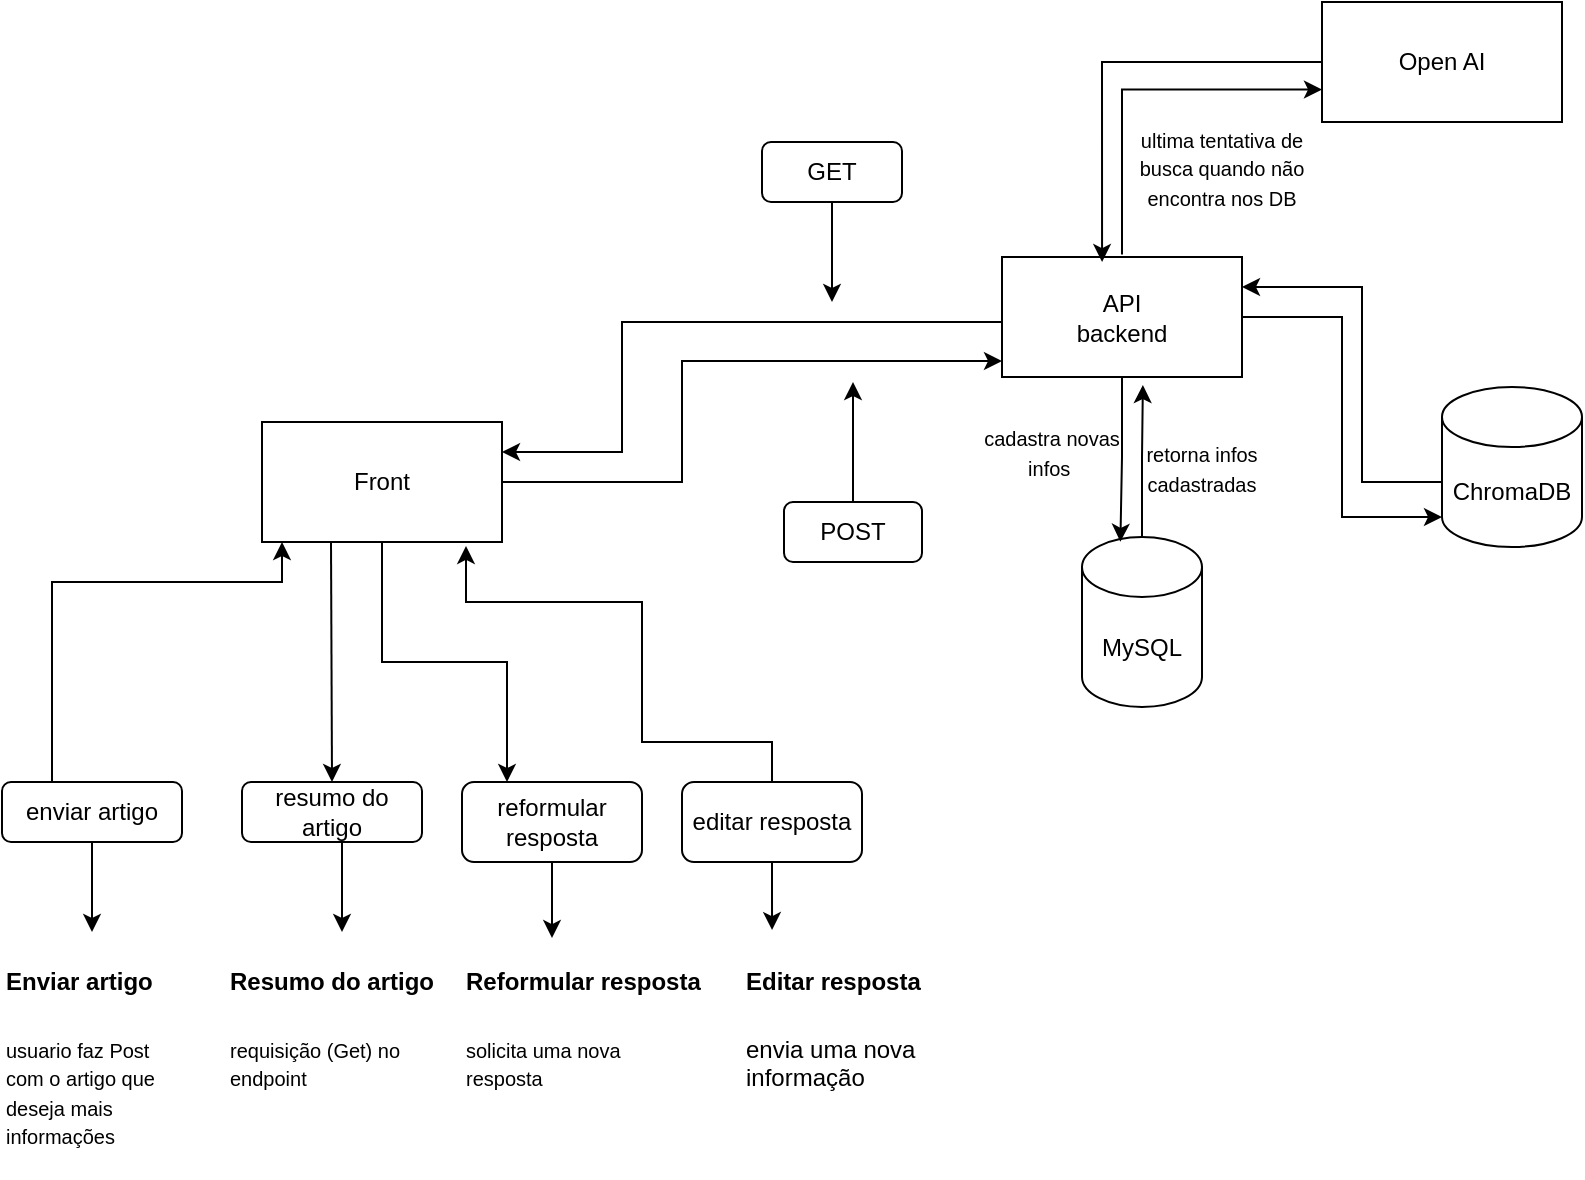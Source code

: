 <mxfile version="24.0.5" type="github">
  <diagram name="Página-1" id="PURvz3INvcAActH_-71H">
    <mxGraphModel dx="1050" dy="583" grid="1" gridSize="10" guides="1" tooltips="1" connect="1" arrows="1" fold="1" page="1" pageScale="1" pageWidth="827" pageHeight="1169" math="0" shadow="0">
      <root>
        <mxCell id="0" />
        <mxCell id="1" parent="0" />
        <mxCell id="T1EZdCeUYWJgKR14N5VD-58" style="edgeStyle=orthogonalEdgeStyle;rounded=0;orthogonalLoop=1;jettySize=auto;html=1;entryX=0.5;entryY=0;entryDx=0;entryDy=0;" edge="1" parent="1" target="T1EZdCeUYWJgKR14N5VD-17">
          <mxGeometry relative="1" as="geometry">
            <mxPoint x="174.5" y="290" as="sourcePoint" />
            <mxPoint x="174.5" y="400" as="targetPoint" />
            <Array as="points" />
          </mxGeometry>
        </mxCell>
        <mxCell id="T1EZdCeUYWJgKR14N5VD-59" style="edgeStyle=orthogonalEdgeStyle;rounded=0;orthogonalLoop=1;jettySize=auto;html=1;entryX=0.25;entryY=0;entryDx=0;entryDy=0;" edge="1" parent="1" source="T1EZdCeUYWJgKR14N5VD-1" target="T1EZdCeUYWJgKR14N5VD-21">
          <mxGeometry relative="1" as="geometry" />
        </mxCell>
        <mxCell id="T1EZdCeUYWJgKR14N5VD-1" value="Front" style="rounded=0;whiteSpace=wrap;html=1;" vertex="1" parent="1">
          <mxGeometry x="140" y="230" width="120" height="60" as="geometry" />
        </mxCell>
        <mxCell id="T1EZdCeUYWJgKR14N5VD-11" style="edgeStyle=orthogonalEdgeStyle;rounded=0;orthogonalLoop=1;jettySize=auto;html=1;exitX=0;exitY=0.5;exitDx=0;exitDy=0;entryX=1;entryY=0.25;entryDx=0;entryDy=0;" edge="1" parent="1" source="T1EZdCeUYWJgKR14N5VD-2">
          <mxGeometry relative="1" as="geometry">
            <mxPoint x="260" y="245" as="targetPoint" />
            <mxPoint x="490" y="180" as="sourcePoint" />
            <Array as="points">
              <mxPoint x="510" y="180" />
              <mxPoint x="320" y="180" />
              <mxPoint x="320" y="245" />
            </Array>
          </mxGeometry>
        </mxCell>
        <mxCell id="T1EZdCeUYWJgKR14N5VD-116" style="edgeStyle=orthogonalEdgeStyle;rounded=0;orthogonalLoop=1;jettySize=auto;html=1;entryX=0;entryY=0.75;entryDx=0;entryDy=0;" edge="1" parent="1">
          <mxGeometry relative="1" as="geometry">
            <mxPoint x="570" y="146.25" as="sourcePoint" />
            <mxPoint x="670" y="63.75" as="targetPoint" />
            <Array as="points">
              <mxPoint x="570" y="64" />
            </Array>
          </mxGeometry>
        </mxCell>
        <mxCell id="T1EZdCeUYWJgKR14N5VD-2" value="API&lt;div&gt;backend&lt;/div&gt;" style="rounded=0;whiteSpace=wrap;html=1;" vertex="1" parent="1">
          <mxGeometry x="510" y="147.5" width="120" height="60" as="geometry" />
        </mxCell>
        <mxCell id="T1EZdCeUYWJgKR14N5VD-3" value="" style="shape=cylinder3;whiteSpace=wrap;html=1;boundedLbl=1;backgroundOutline=1;size=15;" vertex="1" parent="1">
          <mxGeometry x="550" y="287.5" width="60" height="85" as="geometry" />
        </mxCell>
        <mxCell id="T1EZdCeUYWJgKR14N5VD-19" style="edgeStyle=orthogonalEdgeStyle;rounded=0;orthogonalLoop=1;jettySize=auto;html=1;exitX=0.5;exitY=1;exitDx=0;exitDy=0;" edge="1" parent="1" source="T1EZdCeUYWJgKR14N5VD-7" target="T1EZdCeUYWJgKR14N5VD-9">
          <mxGeometry relative="1" as="geometry">
            <Array as="points">
              <mxPoint x="50" y="495" />
              <mxPoint x="50" y="495" />
            </Array>
          </mxGeometry>
        </mxCell>
        <mxCell id="T1EZdCeUYWJgKR14N5VD-32" style="edgeStyle=orthogonalEdgeStyle;rounded=0;orthogonalLoop=1;jettySize=auto;html=1;entryX=0.25;entryY=1;entryDx=0;entryDy=0;exitX=0.25;exitY=0;exitDx=0;exitDy=0;" edge="1" parent="1" source="T1EZdCeUYWJgKR14N5VD-7">
          <mxGeometry relative="1" as="geometry">
            <mxPoint x="35" y="400" as="sourcePoint" />
            <mxPoint x="150" y="290" as="targetPoint" />
            <Array as="points">
              <mxPoint x="35" y="410" />
              <mxPoint x="35" y="310" />
              <mxPoint x="150" y="310" />
            </Array>
          </mxGeometry>
        </mxCell>
        <mxCell id="T1EZdCeUYWJgKR14N5VD-7" value="enviar artigo" style="rounded=1;whiteSpace=wrap;html=1;" vertex="1" parent="1">
          <mxGeometry x="10" y="410" width="90" height="30" as="geometry" />
        </mxCell>
        <mxCell id="T1EZdCeUYWJgKR14N5VD-9" value="&lt;h1 style=&quot;margin-top: 0px;&quot;&gt;&lt;font style=&quot;font-size: 12px;&quot;&gt;Enviar artigo&lt;/font&gt;&lt;/h1&gt;&lt;p&gt;&lt;font style=&quot;font-size: 10px;&quot;&gt;usuario faz Post com o artigo que deseja mais informações&lt;/font&gt;&lt;/p&gt;" style="text;html=1;whiteSpace=wrap;overflow=hidden;rounded=0;" vertex="1" parent="1">
          <mxGeometry x="10" y="485" width="90" height="120" as="geometry" />
        </mxCell>
        <mxCell id="T1EZdCeUYWJgKR14N5VD-10" style="edgeStyle=orthogonalEdgeStyle;rounded=0;orthogonalLoop=1;jettySize=auto;html=1;exitX=1;exitY=0.5;exitDx=0;exitDy=0;entryX=0;entryY=0.867;entryDx=0;entryDy=0;entryPerimeter=0;" edge="1" parent="1" source="T1EZdCeUYWJgKR14N5VD-1" target="T1EZdCeUYWJgKR14N5VD-2">
          <mxGeometry relative="1" as="geometry">
            <Array as="points">
              <mxPoint x="350" y="260" />
              <mxPoint x="350" y="200" />
            </Array>
          </mxGeometry>
        </mxCell>
        <mxCell id="T1EZdCeUYWJgKR14N5VD-20" style="edgeStyle=orthogonalEdgeStyle;rounded=0;orthogonalLoop=1;jettySize=auto;html=1;" edge="1" parent="1" source="T1EZdCeUYWJgKR14N5VD-17">
          <mxGeometry relative="1" as="geometry">
            <mxPoint x="180" y="485" as="targetPoint" />
            <Array as="points">
              <mxPoint x="180" y="475" />
              <mxPoint x="180" y="475" />
            </Array>
          </mxGeometry>
        </mxCell>
        <mxCell id="T1EZdCeUYWJgKR14N5VD-17" value="resumo do artigo" style="rounded=1;whiteSpace=wrap;html=1;" vertex="1" parent="1">
          <mxGeometry x="130" y="410" width="90" height="30" as="geometry" />
        </mxCell>
        <mxCell id="T1EZdCeUYWJgKR14N5VD-18" value="&lt;h1 style=&quot;margin-top: 0px;&quot;&gt;&lt;font style=&quot;font-size: 12px;&quot;&gt;Resumo do artigo&lt;/font&gt;&lt;/h1&gt;&lt;p&gt;&lt;font style=&quot;font-size: 10px;&quot;&gt;requisição (Get) no endpoint&lt;/font&gt;&amp;nbsp;&lt;/p&gt;" style="text;html=1;whiteSpace=wrap;overflow=hidden;rounded=0;" vertex="1" parent="1">
          <mxGeometry x="122" y="485" width="106" height="80" as="geometry" />
        </mxCell>
        <mxCell id="T1EZdCeUYWJgKR14N5VD-21" value="reformular resposta" style="rounded=1;whiteSpace=wrap;html=1;" vertex="1" parent="1">
          <mxGeometry x="240" y="410" width="90" height="40" as="geometry" />
        </mxCell>
        <mxCell id="T1EZdCeUYWJgKR14N5VD-26" value="&lt;h1 style=&quot;margin-top: 0px;&quot;&gt;&lt;font style=&quot;font-size: 12px;&quot;&gt;Reformular resposta&lt;/font&gt;&lt;/h1&gt;&lt;p&gt;&lt;font style=&quot;font-size: 10px;&quot;&gt;solicita uma nova resposta&lt;/font&gt;&lt;/p&gt;" style="text;html=1;whiteSpace=wrap;overflow=hidden;rounded=0;" vertex="1" parent="1">
          <mxGeometry x="240" y="485" width="120" height="80" as="geometry" />
        </mxCell>
        <mxCell id="T1EZdCeUYWJgKR14N5VD-34" value="editar resposta" style="rounded=1;whiteSpace=wrap;html=1;" vertex="1" parent="1">
          <mxGeometry x="350" y="410" width="90" height="40" as="geometry" />
        </mxCell>
        <mxCell id="T1EZdCeUYWJgKR14N5VD-38" value="&lt;h1 style=&quot;margin-top: 0px;&quot;&gt;&lt;font style=&quot;font-size: 12px;&quot;&gt;Editar resposta&lt;/font&gt;&lt;/h1&gt;&lt;p&gt;envia uma nova informação&lt;/p&gt;" style="text;html=1;whiteSpace=wrap;overflow=hidden;rounded=0;" vertex="1" parent="1">
          <mxGeometry x="380" y="485" width="90" height="80" as="geometry" />
        </mxCell>
        <mxCell id="T1EZdCeUYWJgKR14N5VD-42" style="edgeStyle=orthogonalEdgeStyle;rounded=0;orthogonalLoop=1;jettySize=auto;html=1;entryX=0.375;entryY=0.038;entryDx=0;entryDy=0;entryPerimeter=0;" edge="1" parent="1" source="T1EZdCeUYWJgKR14N5VD-21" target="T1EZdCeUYWJgKR14N5VD-26">
          <mxGeometry relative="1" as="geometry" />
        </mxCell>
        <mxCell id="T1EZdCeUYWJgKR14N5VD-43" style="edgeStyle=orthogonalEdgeStyle;rounded=0;orthogonalLoop=1;jettySize=auto;html=1;entryX=0.167;entryY=-0.012;entryDx=0;entryDy=0;entryPerimeter=0;" edge="1" parent="1" source="T1EZdCeUYWJgKR14N5VD-34" target="T1EZdCeUYWJgKR14N5VD-38">
          <mxGeometry relative="1" as="geometry" />
        </mxCell>
        <mxCell id="T1EZdCeUYWJgKR14N5VD-68" style="edgeStyle=orthogonalEdgeStyle;rounded=0;orthogonalLoop=1;jettySize=auto;html=1;" edge="1" parent="1" source="T1EZdCeUYWJgKR14N5VD-46">
          <mxGeometry relative="1" as="geometry">
            <mxPoint x="425" y="170" as="targetPoint" />
          </mxGeometry>
        </mxCell>
        <mxCell id="T1EZdCeUYWJgKR14N5VD-46" value="GET" style="rounded=1;whiteSpace=wrap;html=1;" vertex="1" parent="1">
          <mxGeometry x="390" y="90" width="70" height="30" as="geometry" />
        </mxCell>
        <mxCell id="T1EZdCeUYWJgKR14N5VD-70" style="edgeStyle=orthogonalEdgeStyle;rounded=0;orthogonalLoop=1;jettySize=auto;html=1;" edge="1" parent="1" source="T1EZdCeUYWJgKR14N5VD-47">
          <mxGeometry relative="1" as="geometry">
            <mxPoint x="435.5" y="210" as="targetPoint" />
          </mxGeometry>
        </mxCell>
        <mxCell id="T1EZdCeUYWJgKR14N5VD-47" value="POST" style="rounded=1;whiteSpace=wrap;html=1;" vertex="1" parent="1">
          <mxGeometry x="401" y="270" width="69" height="30" as="geometry" />
        </mxCell>
        <mxCell id="T1EZdCeUYWJgKR14N5VD-66" style="edgeStyle=orthogonalEdgeStyle;rounded=0;orthogonalLoop=1;jettySize=auto;html=1;entryX=0.85;entryY=1.033;entryDx=0;entryDy=0;entryPerimeter=0;" edge="1" parent="1" source="T1EZdCeUYWJgKR14N5VD-34" target="T1EZdCeUYWJgKR14N5VD-1">
          <mxGeometry relative="1" as="geometry">
            <Array as="points">
              <mxPoint x="395" y="390" />
              <mxPoint x="330" y="390" />
              <mxPoint x="330" y="320" />
              <mxPoint x="242" y="320" />
            </Array>
          </mxGeometry>
        </mxCell>
        <mxCell id="T1EZdCeUYWJgKR14N5VD-71" value="&lt;font style=&quot;font-size: 10px;&quot;&gt;cadastra novas infos&amp;nbsp;&lt;/font&gt;" style="text;html=1;align=center;verticalAlign=middle;whiteSpace=wrap;rounded=0;" vertex="1" parent="1">
          <mxGeometry x="500" y="230" width="70" height="30" as="geometry" />
        </mxCell>
        <mxCell id="T1EZdCeUYWJgKR14N5VD-72" value="&lt;font style=&quot;font-size: 10px;&quot;&gt;retorna infos cadastradas&lt;/font&gt;" style="text;html=1;align=center;verticalAlign=middle;whiteSpace=wrap;rounded=0;" vertex="1" parent="1">
          <mxGeometry x="580" y="237.5" width="60" height="30" as="geometry" />
        </mxCell>
        <mxCell id="T1EZdCeUYWJgKR14N5VD-74" value="MySQL" style="text;html=1;align=center;verticalAlign=middle;whiteSpace=wrap;rounded=0;" vertex="1" parent="1">
          <mxGeometry x="555" y="327.5" width="50" height="30" as="geometry" />
        </mxCell>
        <mxCell id="T1EZdCeUYWJgKR14N5VD-112" style="edgeStyle=orthogonalEdgeStyle;rounded=0;orthogonalLoop=1;jettySize=auto;html=1;entryX=1;entryY=0.25;entryDx=0;entryDy=0;" edge="1" parent="1" source="T1EZdCeUYWJgKR14N5VD-75" target="T1EZdCeUYWJgKR14N5VD-2">
          <mxGeometry relative="1" as="geometry">
            <Array as="points">
              <mxPoint x="690" y="260" />
              <mxPoint x="690" y="163" />
            </Array>
          </mxGeometry>
        </mxCell>
        <mxCell id="T1EZdCeUYWJgKR14N5VD-75" value="" style="shape=cylinder3;whiteSpace=wrap;html=1;boundedLbl=1;backgroundOutline=1;size=15;" vertex="1" parent="1">
          <mxGeometry x="730" y="212.5" width="70" height="80" as="geometry" />
        </mxCell>
        <mxCell id="T1EZdCeUYWJgKR14N5VD-76" value="ChromaDB" style="text;html=1;align=center;verticalAlign=middle;whiteSpace=wrap;rounded=0;" vertex="1" parent="1">
          <mxGeometry x="735" y="250" width="60" height="30" as="geometry" />
        </mxCell>
        <mxCell id="T1EZdCeUYWJgKR14N5VD-86" value="Open AI" style="rounded=0;whiteSpace=wrap;html=1;" vertex="1" parent="1">
          <mxGeometry x="670" y="20" width="120" height="60" as="geometry" />
        </mxCell>
        <mxCell id="T1EZdCeUYWJgKR14N5VD-107" style="edgeStyle=orthogonalEdgeStyle;rounded=0;orthogonalLoop=1;jettySize=auto;html=1;entryX=0.32;entryY=0.028;entryDx=0;entryDy=0;entryPerimeter=0;" edge="1" parent="1" source="T1EZdCeUYWJgKR14N5VD-2" target="T1EZdCeUYWJgKR14N5VD-3">
          <mxGeometry relative="1" as="geometry" />
        </mxCell>
        <mxCell id="T1EZdCeUYWJgKR14N5VD-108" style="edgeStyle=orthogonalEdgeStyle;rounded=0;orthogonalLoop=1;jettySize=auto;html=1;entryX=0.587;entryY=1.067;entryDx=0;entryDy=0;entryPerimeter=0;" edge="1" parent="1" source="T1EZdCeUYWJgKR14N5VD-3" target="T1EZdCeUYWJgKR14N5VD-2">
          <mxGeometry relative="1" as="geometry" />
        </mxCell>
        <mxCell id="T1EZdCeUYWJgKR14N5VD-111" style="edgeStyle=orthogonalEdgeStyle;rounded=0;orthogonalLoop=1;jettySize=auto;html=1;entryX=0;entryY=1;entryDx=0;entryDy=-15;entryPerimeter=0;" edge="1" parent="1" source="T1EZdCeUYWJgKR14N5VD-2" target="T1EZdCeUYWJgKR14N5VD-75">
          <mxGeometry relative="1" as="geometry" />
        </mxCell>
        <mxCell id="T1EZdCeUYWJgKR14N5VD-115" style="edgeStyle=orthogonalEdgeStyle;rounded=0;orthogonalLoop=1;jettySize=auto;html=1;entryX=0.417;entryY=0.042;entryDx=0;entryDy=0;entryPerimeter=0;" edge="1" parent="1" source="T1EZdCeUYWJgKR14N5VD-86" target="T1EZdCeUYWJgKR14N5VD-2">
          <mxGeometry relative="1" as="geometry" />
        </mxCell>
        <mxCell id="T1EZdCeUYWJgKR14N5VD-118" value="&lt;font style=&quot;font-size: 10px;&quot;&gt;ultima tentativa de busca quando não encontra nos DB&lt;/font&gt;" style="text;html=1;align=center;verticalAlign=middle;whiteSpace=wrap;rounded=0;" vertex="1" parent="1">
          <mxGeometry x="570" y="85" width="100" height="35" as="geometry" />
        </mxCell>
      </root>
    </mxGraphModel>
  </diagram>
</mxfile>
